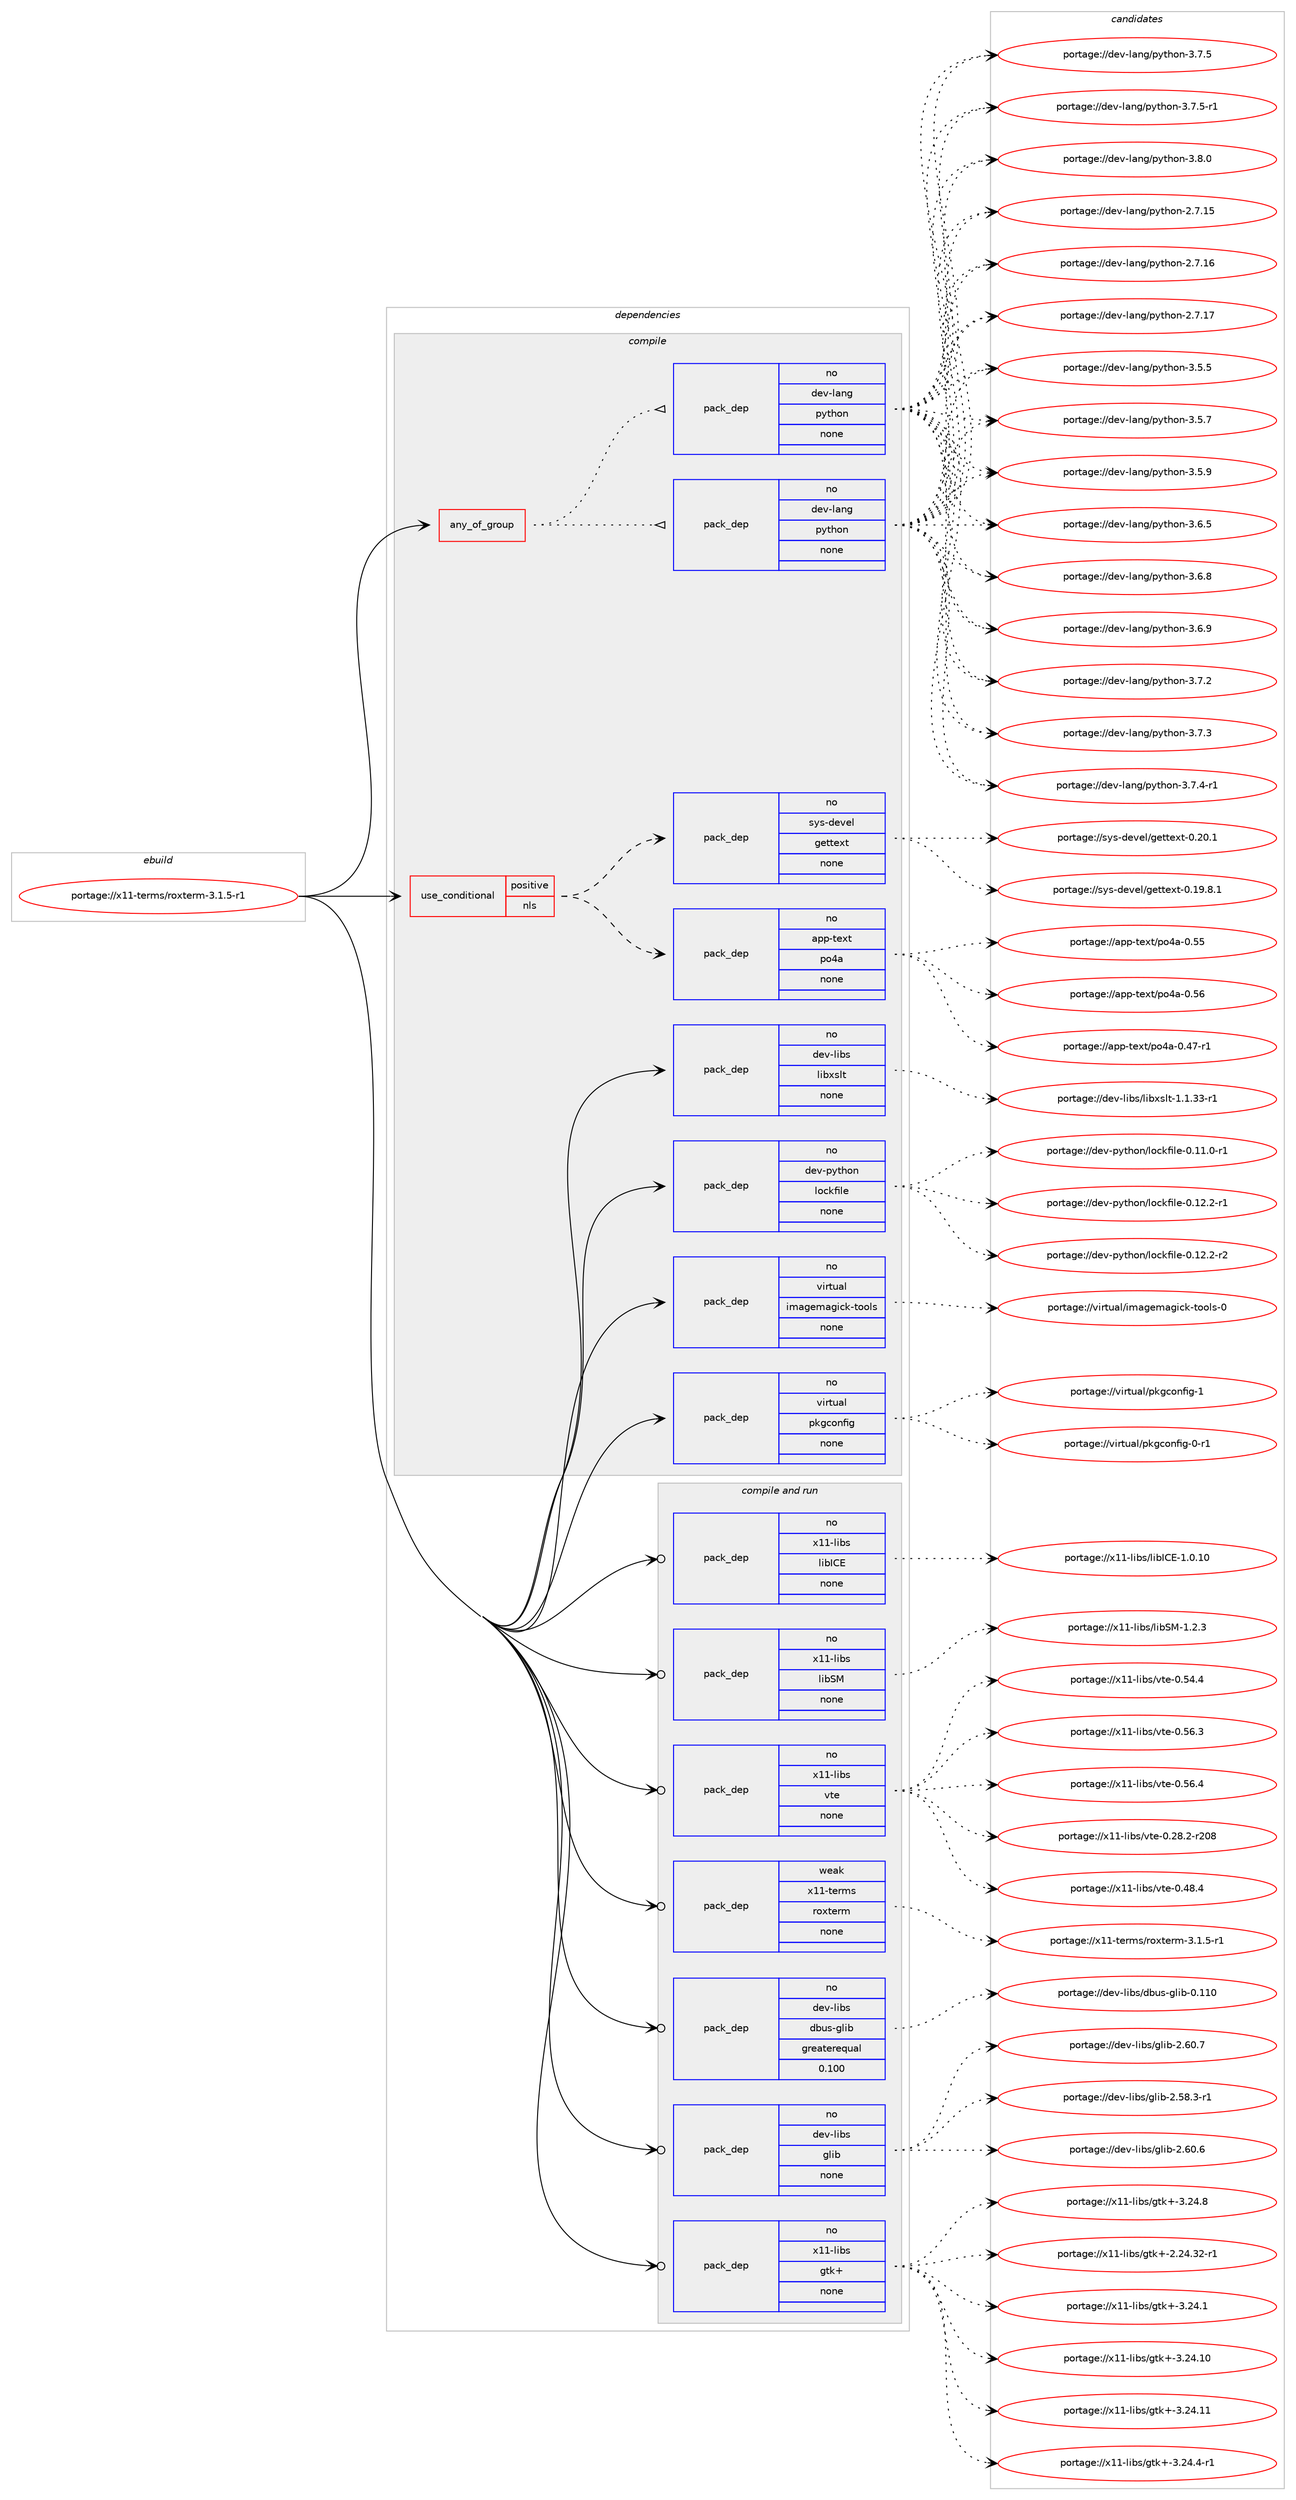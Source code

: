 digraph prolog {

# *************
# Graph options
# *************

newrank=true;
concentrate=true;
compound=true;
graph [rankdir=LR,fontname=Helvetica,fontsize=10,ranksep=1.5];#, ranksep=2.5, nodesep=0.2];
edge  [arrowhead=vee];
node  [fontname=Helvetica,fontsize=10];

# **********
# The ebuild
# **********

subgraph cluster_leftcol {
color=gray;
rank=same;
label=<<i>ebuild</i>>;
id [label="portage://x11-terms/roxterm-3.1.5-r1", color=red, width=4, href="../x11-terms/roxterm-3.1.5-r1.svg"];
}

# ****************
# The dependencies
# ****************

subgraph cluster_midcol {
color=gray;
label=<<i>dependencies</i>>;
subgraph cluster_compile {
fillcolor="#eeeeee";
style=filled;
label=<<i>compile</i>>;
subgraph any7969 {
dependency457694 [label=<<TABLE BORDER="0" CELLBORDER="1" CELLSPACING="0" CELLPADDING="4"><TR><TD CELLPADDING="10">any_of_group</TD></TR></TABLE>>, shape=none, color=red];subgraph pack340473 {
dependency457695 [label=<<TABLE BORDER="0" CELLBORDER="1" CELLSPACING="0" CELLPADDING="4" WIDTH="220"><TR><TD ROWSPAN="6" CELLPADDING="30">pack_dep</TD></TR><TR><TD WIDTH="110">no</TD></TR><TR><TD>dev-lang</TD></TR><TR><TD>python</TD></TR><TR><TD>none</TD></TR><TR><TD></TD></TR></TABLE>>, shape=none, color=blue];
}
dependency457694:e -> dependency457695:w [weight=20,style="dotted",arrowhead="oinv"];
subgraph pack340474 {
dependency457696 [label=<<TABLE BORDER="0" CELLBORDER="1" CELLSPACING="0" CELLPADDING="4" WIDTH="220"><TR><TD ROWSPAN="6" CELLPADDING="30">pack_dep</TD></TR><TR><TD WIDTH="110">no</TD></TR><TR><TD>dev-lang</TD></TR><TR><TD>python</TD></TR><TR><TD>none</TD></TR><TR><TD></TD></TR></TABLE>>, shape=none, color=blue];
}
dependency457694:e -> dependency457696:w [weight=20,style="dotted",arrowhead="oinv"];
}
id:e -> dependency457694:w [weight=20,style="solid",arrowhead="vee"];
subgraph cond108958 {
dependency457697 [label=<<TABLE BORDER="0" CELLBORDER="1" CELLSPACING="0" CELLPADDING="4"><TR><TD ROWSPAN="3" CELLPADDING="10">use_conditional</TD></TR><TR><TD>positive</TD></TR><TR><TD>nls</TD></TR></TABLE>>, shape=none, color=red];
subgraph pack340475 {
dependency457698 [label=<<TABLE BORDER="0" CELLBORDER="1" CELLSPACING="0" CELLPADDING="4" WIDTH="220"><TR><TD ROWSPAN="6" CELLPADDING="30">pack_dep</TD></TR><TR><TD WIDTH="110">no</TD></TR><TR><TD>app-text</TD></TR><TR><TD>po4a</TD></TR><TR><TD>none</TD></TR><TR><TD></TD></TR></TABLE>>, shape=none, color=blue];
}
dependency457697:e -> dependency457698:w [weight=20,style="dashed",arrowhead="vee"];
subgraph pack340476 {
dependency457699 [label=<<TABLE BORDER="0" CELLBORDER="1" CELLSPACING="0" CELLPADDING="4" WIDTH="220"><TR><TD ROWSPAN="6" CELLPADDING="30">pack_dep</TD></TR><TR><TD WIDTH="110">no</TD></TR><TR><TD>sys-devel</TD></TR><TR><TD>gettext</TD></TR><TR><TD>none</TD></TR><TR><TD></TD></TR></TABLE>>, shape=none, color=blue];
}
dependency457697:e -> dependency457699:w [weight=20,style="dashed",arrowhead="vee"];
}
id:e -> dependency457697:w [weight=20,style="solid",arrowhead="vee"];
subgraph pack340477 {
dependency457700 [label=<<TABLE BORDER="0" CELLBORDER="1" CELLSPACING="0" CELLPADDING="4" WIDTH="220"><TR><TD ROWSPAN="6" CELLPADDING="30">pack_dep</TD></TR><TR><TD WIDTH="110">no</TD></TR><TR><TD>dev-libs</TD></TR><TR><TD>libxslt</TD></TR><TR><TD>none</TD></TR><TR><TD></TD></TR></TABLE>>, shape=none, color=blue];
}
id:e -> dependency457700:w [weight=20,style="solid",arrowhead="vee"];
subgraph pack340478 {
dependency457701 [label=<<TABLE BORDER="0" CELLBORDER="1" CELLSPACING="0" CELLPADDING="4" WIDTH="220"><TR><TD ROWSPAN="6" CELLPADDING="30">pack_dep</TD></TR><TR><TD WIDTH="110">no</TD></TR><TR><TD>dev-python</TD></TR><TR><TD>lockfile</TD></TR><TR><TD>none</TD></TR><TR><TD></TD></TR></TABLE>>, shape=none, color=blue];
}
id:e -> dependency457701:w [weight=20,style="solid",arrowhead="vee"];
subgraph pack340479 {
dependency457702 [label=<<TABLE BORDER="0" CELLBORDER="1" CELLSPACING="0" CELLPADDING="4" WIDTH="220"><TR><TD ROWSPAN="6" CELLPADDING="30">pack_dep</TD></TR><TR><TD WIDTH="110">no</TD></TR><TR><TD>virtual</TD></TR><TR><TD>imagemagick-tools</TD></TR><TR><TD>none</TD></TR><TR><TD></TD></TR></TABLE>>, shape=none, color=blue];
}
id:e -> dependency457702:w [weight=20,style="solid",arrowhead="vee"];
subgraph pack340480 {
dependency457703 [label=<<TABLE BORDER="0" CELLBORDER="1" CELLSPACING="0" CELLPADDING="4" WIDTH="220"><TR><TD ROWSPAN="6" CELLPADDING="30">pack_dep</TD></TR><TR><TD WIDTH="110">no</TD></TR><TR><TD>virtual</TD></TR><TR><TD>pkgconfig</TD></TR><TR><TD>none</TD></TR><TR><TD></TD></TR></TABLE>>, shape=none, color=blue];
}
id:e -> dependency457703:w [weight=20,style="solid",arrowhead="vee"];
}
subgraph cluster_compileandrun {
fillcolor="#eeeeee";
style=filled;
label=<<i>compile and run</i>>;
subgraph pack340481 {
dependency457704 [label=<<TABLE BORDER="0" CELLBORDER="1" CELLSPACING="0" CELLPADDING="4" WIDTH="220"><TR><TD ROWSPAN="6" CELLPADDING="30">pack_dep</TD></TR><TR><TD WIDTH="110">no</TD></TR><TR><TD>dev-libs</TD></TR><TR><TD>dbus-glib</TD></TR><TR><TD>greaterequal</TD></TR><TR><TD>0.100</TD></TR></TABLE>>, shape=none, color=blue];
}
id:e -> dependency457704:w [weight=20,style="solid",arrowhead="odotvee"];
subgraph pack340482 {
dependency457705 [label=<<TABLE BORDER="0" CELLBORDER="1" CELLSPACING="0" CELLPADDING="4" WIDTH="220"><TR><TD ROWSPAN="6" CELLPADDING="30">pack_dep</TD></TR><TR><TD WIDTH="110">no</TD></TR><TR><TD>dev-libs</TD></TR><TR><TD>glib</TD></TR><TR><TD>none</TD></TR><TR><TD></TD></TR></TABLE>>, shape=none, color=blue];
}
id:e -> dependency457705:w [weight=20,style="solid",arrowhead="odotvee"];
subgraph pack340483 {
dependency457706 [label=<<TABLE BORDER="0" CELLBORDER="1" CELLSPACING="0" CELLPADDING="4" WIDTH="220"><TR><TD ROWSPAN="6" CELLPADDING="30">pack_dep</TD></TR><TR><TD WIDTH="110">no</TD></TR><TR><TD>x11-libs</TD></TR><TR><TD>gtk+</TD></TR><TR><TD>none</TD></TR><TR><TD></TD></TR></TABLE>>, shape=none, color=blue];
}
id:e -> dependency457706:w [weight=20,style="solid",arrowhead="odotvee"];
subgraph pack340484 {
dependency457707 [label=<<TABLE BORDER="0" CELLBORDER="1" CELLSPACING="0" CELLPADDING="4" WIDTH="220"><TR><TD ROWSPAN="6" CELLPADDING="30">pack_dep</TD></TR><TR><TD WIDTH="110">no</TD></TR><TR><TD>x11-libs</TD></TR><TR><TD>libICE</TD></TR><TR><TD>none</TD></TR><TR><TD></TD></TR></TABLE>>, shape=none, color=blue];
}
id:e -> dependency457707:w [weight=20,style="solid",arrowhead="odotvee"];
subgraph pack340485 {
dependency457708 [label=<<TABLE BORDER="0" CELLBORDER="1" CELLSPACING="0" CELLPADDING="4" WIDTH="220"><TR><TD ROWSPAN="6" CELLPADDING="30">pack_dep</TD></TR><TR><TD WIDTH="110">no</TD></TR><TR><TD>x11-libs</TD></TR><TR><TD>libSM</TD></TR><TR><TD>none</TD></TR><TR><TD></TD></TR></TABLE>>, shape=none, color=blue];
}
id:e -> dependency457708:w [weight=20,style="solid",arrowhead="odotvee"];
subgraph pack340486 {
dependency457709 [label=<<TABLE BORDER="0" CELLBORDER="1" CELLSPACING="0" CELLPADDING="4" WIDTH="220"><TR><TD ROWSPAN="6" CELLPADDING="30">pack_dep</TD></TR><TR><TD WIDTH="110">no</TD></TR><TR><TD>x11-libs</TD></TR><TR><TD>vte</TD></TR><TR><TD>none</TD></TR><TR><TD></TD></TR></TABLE>>, shape=none, color=blue];
}
id:e -> dependency457709:w [weight=20,style="solid",arrowhead="odotvee"];
subgraph pack340487 {
dependency457710 [label=<<TABLE BORDER="0" CELLBORDER="1" CELLSPACING="0" CELLPADDING="4" WIDTH="220"><TR><TD ROWSPAN="6" CELLPADDING="30">pack_dep</TD></TR><TR><TD WIDTH="110">weak</TD></TR><TR><TD>x11-terms</TD></TR><TR><TD>roxterm</TD></TR><TR><TD>none</TD></TR><TR><TD></TD></TR></TABLE>>, shape=none, color=blue];
}
id:e -> dependency457710:w [weight=20,style="solid",arrowhead="odotvee"];
}
subgraph cluster_run {
fillcolor="#eeeeee";
style=filled;
label=<<i>run</i>>;
}
}

# **************
# The candidates
# **************

subgraph cluster_choices {
rank=same;
color=gray;
label=<<i>candidates</i>>;

subgraph choice340473 {
color=black;
nodesep=1;
choiceportage10010111845108971101034711212111610411111045504655464953 [label="portage://dev-lang/python-2.7.15", color=red, width=4,href="../dev-lang/python-2.7.15.svg"];
choiceportage10010111845108971101034711212111610411111045504655464954 [label="portage://dev-lang/python-2.7.16", color=red, width=4,href="../dev-lang/python-2.7.16.svg"];
choiceportage10010111845108971101034711212111610411111045504655464955 [label="portage://dev-lang/python-2.7.17", color=red, width=4,href="../dev-lang/python-2.7.17.svg"];
choiceportage100101118451089711010347112121116104111110455146534653 [label="portage://dev-lang/python-3.5.5", color=red, width=4,href="../dev-lang/python-3.5.5.svg"];
choiceportage100101118451089711010347112121116104111110455146534655 [label="portage://dev-lang/python-3.5.7", color=red, width=4,href="../dev-lang/python-3.5.7.svg"];
choiceportage100101118451089711010347112121116104111110455146534657 [label="portage://dev-lang/python-3.5.9", color=red, width=4,href="../dev-lang/python-3.5.9.svg"];
choiceportage100101118451089711010347112121116104111110455146544653 [label="portage://dev-lang/python-3.6.5", color=red, width=4,href="../dev-lang/python-3.6.5.svg"];
choiceportage100101118451089711010347112121116104111110455146544656 [label="portage://dev-lang/python-3.6.8", color=red, width=4,href="../dev-lang/python-3.6.8.svg"];
choiceportage100101118451089711010347112121116104111110455146544657 [label="portage://dev-lang/python-3.6.9", color=red, width=4,href="../dev-lang/python-3.6.9.svg"];
choiceportage100101118451089711010347112121116104111110455146554650 [label="portage://dev-lang/python-3.7.2", color=red, width=4,href="../dev-lang/python-3.7.2.svg"];
choiceportage100101118451089711010347112121116104111110455146554651 [label="portage://dev-lang/python-3.7.3", color=red, width=4,href="../dev-lang/python-3.7.3.svg"];
choiceportage1001011184510897110103471121211161041111104551465546524511449 [label="portage://dev-lang/python-3.7.4-r1", color=red, width=4,href="../dev-lang/python-3.7.4-r1.svg"];
choiceportage100101118451089711010347112121116104111110455146554653 [label="portage://dev-lang/python-3.7.5", color=red, width=4,href="../dev-lang/python-3.7.5.svg"];
choiceportage1001011184510897110103471121211161041111104551465546534511449 [label="portage://dev-lang/python-3.7.5-r1", color=red, width=4,href="../dev-lang/python-3.7.5-r1.svg"];
choiceportage100101118451089711010347112121116104111110455146564648 [label="portage://dev-lang/python-3.8.0", color=red, width=4,href="../dev-lang/python-3.8.0.svg"];
dependency457695:e -> choiceportage10010111845108971101034711212111610411111045504655464953:w [style=dotted,weight="100"];
dependency457695:e -> choiceportage10010111845108971101034711212111610411111045504655464954:w [style=dotted,weight="100"];
dependency457695:e -> choiceportage10010111845108971101034711212111610411111045504655464955:w [style=dotted,weight="100"];
dependency457695:e -> choiceportage100101118451089711010347112121116104111110455146534653:w [style=dotted,weight="100"];
dependency457695:e -> choiceportage100101118451089711010347112121116104111110455146534655:w [style=dotted,weight="100"];
dependency457695:e -> choiceportage100101118451089711010347112121116104111110455146534657:w [style=dotted,weight="100"];
dependency457695:e -> choiceportage100101118451089711010347112121116104111110455146544653:w [style=dotted,weight="100"];
dependency457695:e -> choiceportage100101118451089711010347112121116104111110455146544656:w [style=dotted,weight="100"];
dependency457695:e -> choiceportage100101118451089711010347112121116104111110455146544657:w [style=dotted,weight="100"];
dependency457695:e -> choiceportage100101118451089711010347112121116104111110455146554650:w [style=dotted,weight="100"];
dependency457695:e -> choiceportage100101118451089711010347112121116104111110455146554651:w [style=dotted,weight="100"];
dependency457695:e -> choiceportage1001011184510897110103471121211161041111104551465546524511449:w [style=dotted,weight="100"];
dependency457695:e -> choiceportage100101118451089711010347112121116104111110455146554653:w [style=dotted,weight="100"];
dependency457695:e -> choiceportage1001011184510897110103471121211161041111104551465546534511449:w [style=dotted,weight="100"];
dependency457695:e -> choiceportage100101118451089711010347112121116104111110455146564648:w [style=dotted,weight="100"];
}
subgraph choice340474 {
color=black;
nodesep=1;
choiceportage10010111845108971101034711212111610411111045504655464953 [label="portage://dev-lang/python-2.7.15", color=red, width=4,href="../dev-lang/python-2.7.15.svg"];
choiceportage10010111845108971101034711212111610411111045504655464954 [label="portage://dev-lang/python-2.7.16", color=red, width=4,href="../dev-lang/python-2.7.16.svg"];
choiceportage10010111845108971101034711212111610411111045504655464955 [label="portage://dev-lang/python-2.7.17", color=red, width=4,href="../dev-lang/python-2.7.17.svg"];
choiceportage100101118451089711010347112121116104111110455146534653 [label="portage://dev-lang/python-3.5.5", color=red, width=4,href="../dev-lang/python-3.5.5.svg"];
choiceportage100101118451089711010347112121116104111110455146534655 [label="portage://dev-lang/python-3.5.7", color=red, width=4,href="../dev-lang/python-3.5.7.svg"];
choiceportage100101118451089711010347112121116104111110455146534657 [label="portage://dev-lang/python-3.5.9", color=red, width=4,href="../dev-lang/python-3.5.9.svg"];
choiceportage100101118451089711010347112121116104111110455146544653 [label="portage://dev-lang/python-3.6.5", color=red, width=4,href="../dev-lang/python-3.6.5.svg"];
choiceportage100101118451089711010347112121116104111110455146544656 [label="portage://dev-lang/python-3.6.8", color=red, width=4,href="../dev-lang/python-3.6.8.svg"];
choiceportage100101118451089711010347112121116104111110455146544657 [label="portage://dev-lang/python-3.6.9", color=red, width=4,href="../dev-lang/python-3.6.9.svg"];
choiceportage100101118451089711010347112121116104111110455146554650 [label="portage://dev-lang/python-3.7.2", color=red, width=4,href="../dev-lang/python-3.7.2.svg"];
choiceportage100101118451089711010347112121116104111110455146554651 [label="portage://dev-lang/python-3.7.3", color=red, width=4,href="../dev-lang/python-3.7.3.svg"];
choiceportage1001011184510897110103471121211161041111104551465546524511449 [label="portage://dev-lang/python-3.7.4-r1", color=red, width=4,href="../dev-lang/python-3.7.4-r1.svg"];
choiceportage100101118451089711010347112121116104111110455146554653 [label="portage://dev-lang/python-3.7.5", color=red, width=4,href="../dev-lang/python-3.7.5.svg"];
choiceportage1001011184510897110103471121211161041111104551465546534511449 [label="portage://dev-lang/python-3.7.5-r1", color=red, width=4,href="../dev-lang/python-3.7.5-r1.svg"];
choiceportage100101118451089711010347112121116104111110455146564648 [label="portage://dev-lang/python-3.8.0", color=red, width=4,href="../dev-lang/python-3.8.0.svg"];
dependency457696:e -> choiceportage10010111845108971101034711212111610411111045504655464953:w [style=dotted,weight="100"];
dependency457696:e -> choiceportage10010111845108971101034711212111610411111045504655464954:w [style=dotted,weight="100"];
dependency457696:e -> choiceportage10010111845108971101034711212111610411111045504655464955:w [style=dotted,weight="100"];
dependency457696:e -> choiceportage100101118451089711010347112121116104111110455146534653:w [style=dotted,weight="100"];
dependency457696:e -> choiceportage100101118451089711010347112121116104111110455146534655:w [style=dotted,weight="100"];
dependency457696:e -> choiceportage100101118451089711010347112121116104111110455146534657:w [style=dotted,weight="100"];
dependency457696:e -> choiceportage100101118451089711010347112121116104111110455146544653:w [style=dotted,weight="100"];
dependency457696:e -> choiceportage100101118451089711010347112121116104111110455146544656:w [style=dotted,weight="100"];
dependency457696:e -> choiceportage100101118451089711010347112121116104111110455146544657:w [style=dotted,weight="100"];
dependency457696:e -> choiceportage100101118451089711010347112121116104111110455146554650:w [style=dotted,weight="100"];
dependency457696:e -> choiceportage100101118451089711010347112121116104111110455146554651:w [style=dotted,weight="100"];
dependency457696:e -> choiceportage1001011184510897110103471121211161041111104551465546524511449:w [style=dotted,weight="100"];
dependency457696:e -> choiceportage100101118451089711010347112121116104111110455146554653:w [style=dotted,weight="100"];
dependency457696:e -> choiceportage1001011184510897110103471121211161041111104551465546534511449:w [style=dotted,weight="100"];
dependency457696:e -> choiceportage100101118451089711010347112121116104111110455146564648:w [style=dotted,weight="100"];
}
subgraph choice340475 {
color=black;
nodesep=1;
choiceportage971121124511610112011647112111529745484652554511449 [label="portage://app-text/po4a-0.47-r1", color=red, width=4,href="../app-text/po4a-0.47-r1.svg"];
choiceportage97112112451161011201164711211152974548465353 [label="portage://app-text/po4a-0.55", color=red, width=4,href="../app-text/po4a-0.55.svg"];
choiceportage97112112451161011201164711211152974548465354 [label="portage://app-text/po4a-0.56", color=red, width=4,href="../app-text/po4a-0.56.svg"];
dependency457698:e -> choiceportage971121124511610112011647112111529745484652554511449:w [style=dotted,weight="100"];
dependency457698:e -> choiceportage97112112451161011201164711211152974548465353:w [style=dotted,weight="100"];
dependency457698:e -> choiceportage97112112451161011201164711211152974548465354:w [style=dotted,weight="100"];
}
subgraph choice340476 {
color=black;
nodesep=1;
choiceportage1151211154510010111810110847103101116116101120116454846495746564649 [label="portage://sys-devel/gettext-0.19.8.1", color=red, width=4,href="../sys-devel/gettext-0.19.8.1.svg"];
choiceportage115121115451001011181011084710310111611610112011645484650484649 [label="portage://sys-devel/gettext-0.20.1", color=red, width=4,href="../sys-devel/gettext-0.20.1.svg"];
dependency457699:e -> choiceportage1151211154510010111810110847103101116116101120116454846495746564649:w [style=dotted,weight="100"];
dependency457699:e -> choiceportage115121115451001011181011084710310111611610112011645484650484649:w [style=dotted,weight="100"];
}
subgraph choice340477 {
color=black;
nodesep=1;
choiceportage10010111845108105981154710810598120115108116454946494651514511449 [label="portage://dev-libs/libxslt-1.1.33-r1", color=red, width=4,href="../dev-libs/libxslt-1.1.33-r1.svg"];
dependency457700:e -> choiceportage10010111845108105981154710810598120115108116454946494651514511449:w [style=dotted,weight="100"];
}
subgraph choice340478 {
color=black;
nodesep=1;
choiceportage100101118451121211161041111104710811199107102105108101454846494946484511449 [label="portage://dev-python/lockfile-0.11.0-r1", color=red, width=4,href="../dev-python/lockfile-0.11.0-r1.svg"];
choiceportage100101118451121211161041111104710811199107102105108101454846495046504511449 [label="portage://dev-python/lockfile-0.12.2-r1", color=red, width=4,href="../dev-python/lockfile-0.12.2-r1.svg"];
choiceportage100101118451121211161041111104710811199107102105108101454846495046504511450 [label="portage://dev-python/lockfile-0.12.2-r2", color=red, width=4,href="../dev-python/lockfile-0.12.2-r2.svg"];
dependency457701:e -> choiceportage100101118451121211161041111104710811199107102105108101454846494946484511449:w [style=dotted,weight="100"];
dependency457701:e -> choiceportage100101118451121211161041111104710811199107102105108101454846495046504511449:w [style=dotted,weight="100"];
dependency457701:e -> choiceportage100101118451121211161041111104710811199107102105108101454846495046504511450:w [style=dotted,weight="100"];
}
subgraph choice340479 {
color=black;
nodesep=1;
choiceportage1181051141161179710847105109971031011099710310599107451161111111081154548 [label="portage://virtual/imagemagick-tools-0", color=red, width=4,href="../virtual/imagemagick-tools-0.svg"];
dependency457702:e -> choiceportage1181051141161179710847105109971031011099710310599107451161111111081154548:w [style=dotted,weight="100"];
}
subgraph choice340480 {
color=black;
nodesep=1;
choiceportage11810511411611797108471121071039911111010210510345484511449 [label="portage://virtual/pkgconfig-0-r1", color=red, width=4,href="../virtual/pkgconfig-0-r1.svg"];
choiceportage1181051141161179710847112107103991111101021051034549 [label="portage://virtual/pkgconfig-1", color=red, width=4,href="../virtual/pkgconfig-1.svg"];
dependency457703:e -> choiceportage11810511411611797108471121071039911111010210510345484511449:w [style=dotted,weight="100"];
dependency457703:e -> choiceportage1181051141161179710847112107103991111101021051034549:w [style=dotted,weight="100"];
}
subgraph choice340481 {
color=black;
nodesep=1;
choiceportage100101118451081059811547100981171154510310810598454846494948 [label="portage://dev-libs/dbus-glib-0.110", color=red, width=4,href="../dev-libs/dbus-glib-0.110.svg"];
dependency457704:e -> choiceportage100101118451081059811547100981171154510310810598454846494948:w [style=dotted,weight="100"];
}
subgraph choice340482 {
color=black;
nodesep=1;
choiceportage10010111845108105981154710310810598455046535646514511449 [label="portage://dev-libs/glib-2.58.3-r1", color=red, width=4,href="../dev-libs/glib-2.58.3-r1.svg"];
choiceportage1001011184510810598115471031081059845504654484654 [label="portage://dev-libs/glib-2.60.6", color=red, width=4,href="../dev-libs/glib-2.60.6.svg"];
choiceportage1001011184510810598115471031081059845504654484655 [label="portage://dev-libs/glib-2.60.7", color=red, width=4,href="../dev-libs/glib-2.60.7.svg"];
dependency457705:e -> choiceportage10010111845108105981154710310810598455046535646514511449:w [style=dotted,weight="100"];
dependency457705:e -> choiceportage1001011184510810598115471031081059845504654484654:w [style=dotted,weight="100"];
dependency457705:e -> choiceportage1001011184510810598115471031081059845504654484655:w [style=dotted,weight="100"];
}
subgraph choice340483 {
color=black;
nodesep=1;
choiceportage12049494510810598115471031161074345504650524651504511449 [label="portage://x11-libs/gtk+-2.24.32-r1", color=red, width=4,href="../x11-libs/gtk+-2.24.32-r1.svg"];
choiceportage12049494510810598115471031161074345514650524649 [label="portage://x11-libs/gtk+-3.24.1", color=red, width=4,href="../x11-libs/gtk+-3.24.1.svg"];
choiceportage1204949451081059811547103116107434551465052464948 [label="portage://x11-libs/gtk+-3.24.10", color=red, width=4,href="../x11-libs/gtk+-3.24.10.svg"];
choiceportage1204949451081059811547103116107434551465052464949 [label="portage://x11-libs/gtk+-3.24.11", color=red, width=4,href="../x11-libs/gtk+-3.24.11.svg"];
choiceportage120494945108105981154710311610743455146505246524511449 [label="portage://x11-libs/gtk+-3.24.4-r1", color=red, width=4,href="../x11-libs/gtk+-3.24.4-r1.svg"];
choiceportage12049494510810598115471031161074345514650524656 [label="portage://x11-libs/gtk+-3.24.8", color=red, width=4,href="../x11-libs/gtk+-3.24.8.svg"];
dependency457706:e -> choiceportage12049494510810598115471031161074345504650524651504511449:w [style=dotted,weight="100"];
dependency457706:e -> choiceportage12049494510810598115471031161074345514650524649:w [style=dotted,weight="100"];
dependency457706:e -> choiceportage1204949451081059811547103116107434551465052464948:w [style=dotted,weight="100"];
dependency457706:e -> choiceportage1204949451081059811547103116107434551465052464949:w [style=dotted,weight="100"];
dependency457706:e -> choiceportage120494945108105981154710311610743455146505246524511449:w [style=dotted,weight="100"];
dependency457706:e -> choiceportage12049494510810598115471031161074345514650524656:w [style=dotted,weight="100"];
}
subgraph choice340484 {
color=black;
nodesep=1;
choiceportage12049494510810598115471081059873676945494648464948 [label="portage://x11-libs/libICE-1.0.10", color=red, width=4,href="../x11-libs/libICE-1.0.10.svg"];
dependency457707:e -> choiceportage12049494510810598115471081059873676945494648464948:w [style=dotted,weight="100"];
}
subgraph choice340485 {
color=black;
nodesep=1;
choiceportage1204949451081059811547108105988377454946504651 [label="portage://x11-libs/libSM-1.2.3", color=red, width=4,href="../x11-libs/libSM-1.2.3.svg"];
dependency457708:e -> choiceportage1204949451081059811547108105988377454946504651:w [style=dotted,weight="100"];
}
subgraph choice340486 {
color=black;
nodesep=1;
choiceportage12049494510810598115471181161014548465056465045114504856 [label="portage://x11-libs/vte-0.28.2-r208", color=red, width=4,href="../x11-libs/vte-0.28.2-r208.svg"];
choiceportage120494945108105981154711811610145484652564652 [label="portage://x11-libs/vte-0.48.4", color=red, width=4,href="../x11-libs/vte-0.48.4.svg"];
choiceportage120494945108105981154711811610145484653524652 [label="portage://x11-libs/vte-0.54.4", color=red, width=4,href="../x11-libs/vte-0.54.4.svg"];
choiceportage120494945108105981154711811610145484653544651 [label="portage://x11-libs/vte-0.56.3", color=red, width=4,href="../x11-libs/vte-0.56.3.svg"];
choiceportage120494945108105981154711811610145484653544652 [label="portage://x11-libs/vte-0.56.4", color=red, width=4,href="../x11-libs/vte-0.56.4.svg"];
dependency457709:e -> choiceportage12049494510810598115471181161014548465056465045114504856:w [style=dotted,weight="100"];
dependency457709:e -> choiceportage120494945108105981154711811610145484652564652:w [style=dotted,weight="100"];
dependency457709:e -> choiceportage120494945108105981154711811610145484653524652:w [style=dotted,weight="100"];
dependency457709:e -> choiceportage120494945108105981154711811610145484653544651:w [style=dotted,weight="100"];
dependency457709:e -> choiceportage120494945108105981154711811610145484653544652:w [style=dotted,weight="100"];
}
subgraph choice340487 {
color=black;
nodesep=1;
choiceportage120494945116101114109115471141111201161011141094551464946534511449 [label="portage://x11-terms/roxterm-3.1.5-r1", color=red, width=4,href="../x11-terms/roxterm-3.1.5-r1.svg"];
dependency457710:e -> choiceportage120494945116101114109115471141111201161011141094551464946534511449:w [style=dotted,weight="100"];
}
}

}
